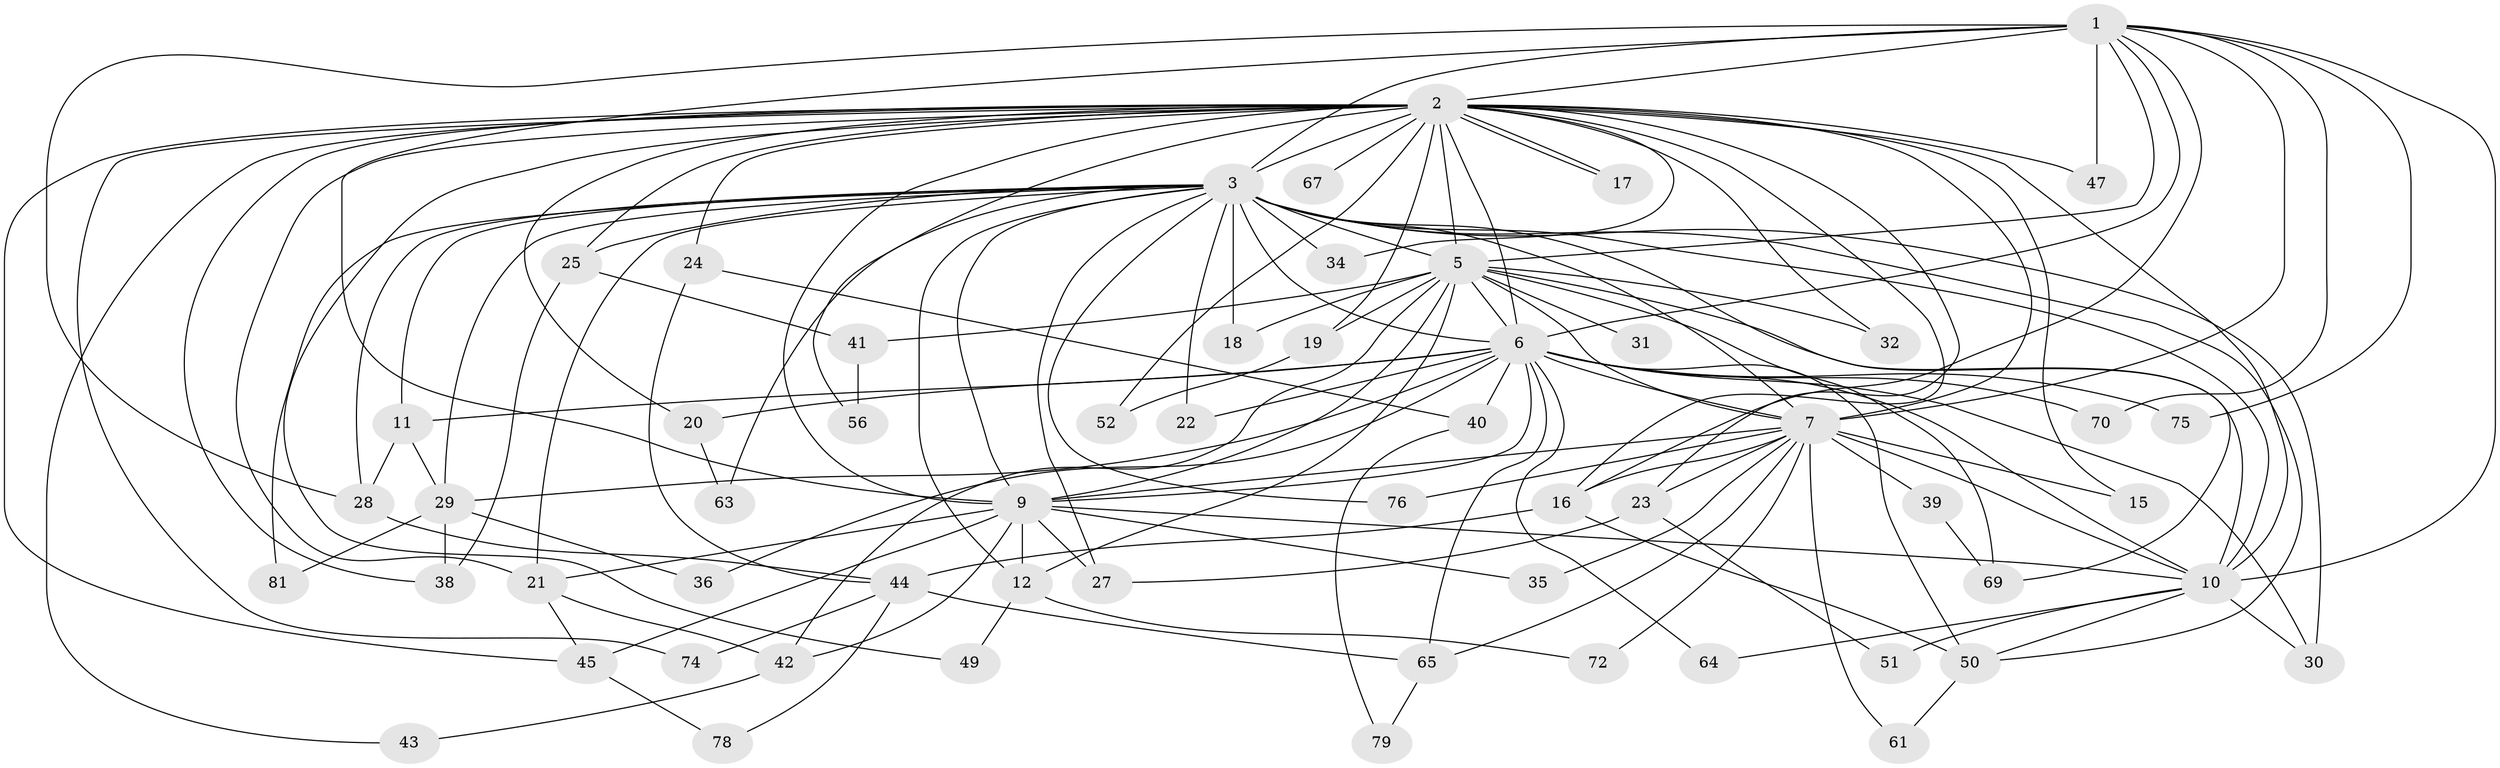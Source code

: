 // Generated by graph-tools (version 1.1) at 2025/51/02/27/25 19:51:53]
// undirected, 58 vertices, 139 edges
graph export_dot {
graph [start="1"]
  node [color=gray90,style=filled];
  1 [super="+33"];
  2 [super="+8"];
  3 [super="+4"];
  5 [super="+14"];
  6 [super="+48"];
  7 [super="+13"];
  9 [super="+54"];
  10 [super="+57"];
  11;
  12 [super="+66"];
  15;
  16 [super="+26"];
  17;
  18;
  19;
  20;
  21 [super="+37"];
  22;
  23;
  24;
  25;
  27 [super="+80"];
  28 [super="+46"];
  29 [super="+53"];
  30 [super="+59"];
  31;
  32;
  34;
  35;
  36;
  38 [super="+68"];
  39 [super="+77"];
  40 [super="+60"];
  41;
  42 [super="+71"];
  43;
  44 [super="+58"];
  45 [super="+62"];
  47;
  49;
  50 [super="+55"];
  51;
  52;
  56;
  61;
  63;
  64;
  65 [super="+73"];
  67;
  69;
  70;
  72;
  74;
  75;
  76;
  78;
  79;
  81;
  1 -- 2 [weight=3];
  1 -- 3 [weight=2];
  1 -- 5;
  1 -- 6;
  1 -- 7;
  1 -- 9;
  1 -- 10;
  1 -- 16;
  1 -- 28;
  1 -- 47;
  1 -- 75;
  1 -- 70;
  2 -- 3 [weight=4];
  2 -- 5 [weight=2];
  2 -- 6 [weight=3];
  2 -- 7 [weight=3];
  2 -- 9 [weight=2];
  2 -- 10 [weight=2];
  2 -- 15;
  2 -- 16;
  2 -- 17;
  2 -- 17;
  2 -- 19;
  2 -- 20;
  2 -- 24 [weight=2];
  2 -- 34;
  2 -- 45;
  2 -- 47;
  2 -- 56;
  2 -- 67 [weight=2];
  2 -- 74;
  2 -- 23;
  2 -- 25;
  2 -- 32;
  2 -- 43;
  2 -- 49;
  2 -- 52;
  2 -- 38;
  2 -- 21;
  3 -- 5 [weight=3];
  3 -- 6 [weight=2];
  3 -- 7 [weight=2];
  3 -- 9 [weight=2];
  3 -- 10 [weight=2];
  3 -- 11;
  3 -- 12;
  3 -- 18;
  3 -- 25;
  3 -- 27;
  3 -- 29;
  3 -- 34;
  3 -- 69;
  3 -- 81;
  3 -- 76;
  3 -- 21;
  3 -- 22;
  3 -- 28;
  3 -- 30;
  3 -- 50;
  3 -- 63;
  5 -- 6;
  5 -- 7;
  5 -- 9;
  5 -- 10;
  5 -- 19;
  5 -- 31 [weight=2];
  5 -- 32;
  5 -- 42;
  5 -- 69;
  5 -- 18;
  5 -- 41;
  5 -- 12;
  6 -- 7;
  6 -- 9;
  6 -- 10;
  6 -- 11;
  6 -- 20;
  6 -- 22;
  6 -- 30;
  6 -- 36;
  6 -- 40;
  6 -- 64;
  6 -- 65;
  6 -- 75;
  6 -- 70;
  6 -- 50;
  6 -- 29;
  7 -- 9;
  7 -- 10;
  7 -- 15;
  7 -- 35;
  7 -- 65;
  7 -- 76;
  7 -- 23;
  7 -- 39;
  7 -- 72;
  7 -- 61;
  7 -- 16;
  9 -- 10;
  9 -- 12;
  9 -- 21;
  9 -- 35;
  9 -- 42;
  9 -- 27;
  9 -- 45;
  10 -- 51;
  10 -- 64;
  10 -- 30;
  10 -- 50;
  11 -- 29;
  11 -- 28;
  12 -- 49;
  12 -- 72;
  16 -- 50;
  16 -- 44;
  19 -- 52;
  20 -- 63;
  21 -- 42;
  21 -- 45;
  23 -- 27;
  23 -- 51;
  24 -- 40;
  24 -- 44;
  25 -- 38;
  25 -- 41;
  28 -- 44;
  29 -- 36;
  29 -- 38;
  29 -- 81;
  39 -- 69;
  40 -- 79;
  41 -- 56;
  42 -- 43;
  44 -- 74;
  44 -- 78;
  44 -- 65;
  45 -- 78;
  50 -- 61;
  65 -- 79;
}
